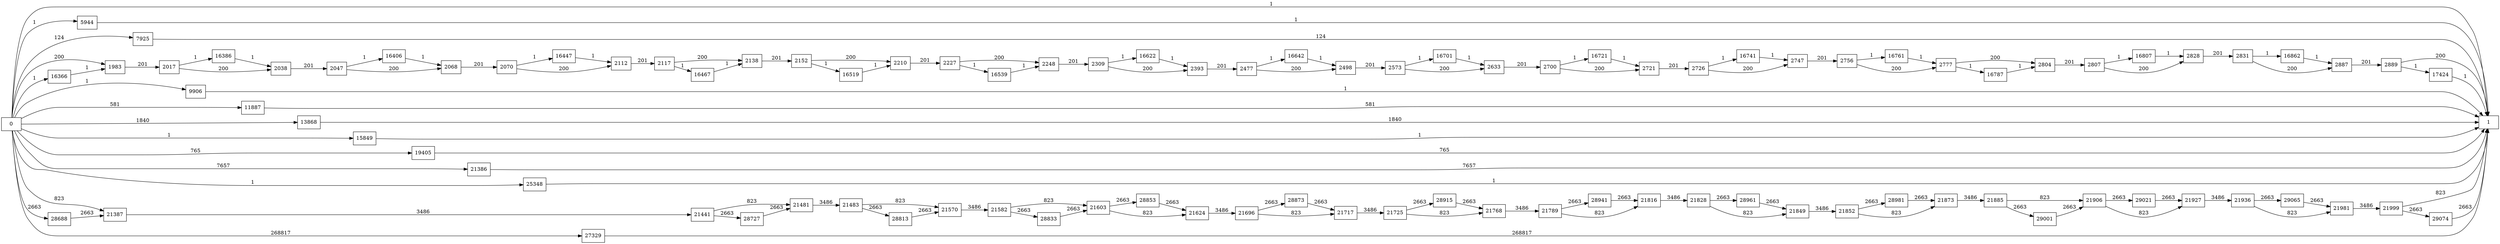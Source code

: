digraph {
	graph [rankdir=LR]
	node [shape=rectangle]
	1983 -> 2017 [label=201]
	2017 -> 2038 [label=200]
	2017 -> 16386 [label=1]
	2038 -> 2047 [label=201]
	2047 -> 2068 [label=200]
	2047 -> 16406 [label=1]
	2068 -> 2070 [label=201]
	2070 -> 2112 [label=200]
	2070 -> 16447 [label=1]
	2112 -> 2117 [label=201]
	2117 -> 2138 [label=200]
	2117 -> 16467 [label=1]
	2138 -> 2152 [label=201]
	2152 -> 2210 [label=200]
	2152 -> 16519 [label=1]
	2210 -> 2227 [label=201]
	2227 -> 2248 [label=200]
	2227 -> 16539 [label=1]
	2248 -> 2309 [label=201]
	2309 -> 2393 [label=200]
	2309 -> 16622 [label=1]
	2393 -> 2477 [label=201]
	2477 -> 2498 [label=200]
	2477 -> 16642 [label=1]
	2498 -> 2573 [label=201]
	2573 -> 2633 [label=200]
	2573 -> 16701 [label=1]
	2633 -> 2700 [label=201]
	2700 -> 2721 [label=200]
	2700 -> 16721 [label=1]
	2721 -> 2726 [label=201]
	2726 -> 2747 [label=200]
	2726 -> 16741 [label=1]
	2747 -> 2756 [label=201]
	2756 -> 2777 [label=200]
	2756 -> 16761 [label=1]
	2777 -> 2804 [label=200]
	2777 -> 16787 [label=1]
	2804 -> 2807 [label=201]
	2807 -> 2828 [label=200]
	2807 -> 16807 [label=1]
	2828 -> 2831 [label=201]
	2831 -> 2887 [label=200]
	2831 -> 16862 [label=1]
	2887 -> 2889 [label=201]
	2889 -> 1 [label=200]
	2889 -> 17424 [label=1]
	5944 -> 1 [label=1]
	7925 -> 1 [label=124]
	9906 -> 1 [label=1]
	11887 -> 1 [label=581]
	13868 -> 1 [label=1840]
	15849 -> 1 [label=1]
	16366 -> 1983 [label=1]
	16386 -> 2038 [label=1]
	16406 -> 2068 [label=1]
	16447 -> 2112 [label=1]
	16467 -> 2138 [label=1]
	16519 -> 2210 [label=1]
	16539 -> 2248 [label=1]
	16622 -> 2393 [label=1]
	16642 -> 2498 [label=1]
	16701 -> 2633 [label=1]
	16721 -> 2721 [label=1]
	16741 -> 2747 [label=1]
	16761 -> 2777 [label=1]
	16787 -> 2804 [label=1]
	16807 -> 2828 [label=1]
	16862 -> 2887 [label=1]
	17424 -> 1 [label=1]
	19405 -> 1 [label=765]
	21386 -> 1 [label=7657]
	21387 -> 21441 [label=3486]
	21441 -> 21481 [label=823]
	21441 -> 28727 [label=2663]
	21481 -> 21483 [label=3486]
	21483 -> 21570 [label=823]
	21483 -> 28813 [label=2663]
	21570 -> 21582 [label=3486]
	21582 -> 21603 [label=823]
	21582 -> 28833 [label=2663]
	21603 -> 21624 [label=823]
	21603 -> 28853 [label=2663]
	21624 -> 21696 [label=3486]
	21696 -> 21717 [label=823]
	21696 -> 28873 [label=2663]
	21717 -> 21725 [label=3486]
	21725 -> 21768 [label=823]
	21725 -> 28915 [label=2663]
	21768 -> 21789 [label=3486]
	21789 -> 21816 [label=823]
	21789 -> 28941 [label=2663]
	21816 -> 21828 [label=3486]
	21828 -> 21849 [label=823]
	21828 -> 28961 [label=2663]
	21849 -> 21852 [label=3486]
	21852 -> 21873 [label=823]
	21852 -> 28981 [label=2663]
	21873 -> 21885 [label=3486]
	21885 -> 21906 [label=823]
	21885 -> 29001 [label=2663]
	21906 -> 21927 [label=823]
	21906 -> 29021 [label=2663]
	21927 -> 21936 [label=3486]
	21936 -> 21981 [label=823]
	21936 -> 29065 [label=2663]
	21981 -> 21999 [label=3486]
	21999 -> 1 [label=823]
	21999 -> 29074 [label=2663]
	25348 -> 1 [label=1]
	27329 -> 1 [label=268817]
	28688 -> 21387 [label=2663]
	28727 -> 21481 [label=2663]
	28813 -> 21570 [label=2663]
	28833 -> 21603 [label=2663]
	28853 -> 21624 [label=2663]
	28873 -> 21717 [label=2663]
	28915 -> 21768 [label=2663]
	28941 -> 21816 [label=2663]
	28961 -> 21849 [label=2663]
	28981 -> 21873 [label=2663]
	29001 -> 21906 [label=2663]
	29021 -> 21927 [label=2663]
	29065 -> 21981 [label=2663]
	29074 -> 1 [label=2663]
	0 -> 1983 [label=200]
	0 -> 21387 [label=823]
	0 -> 1 [label=1]
	0 -> 5944 [label=1]
	0 -> 7925 [label=124]
	0 -> 9906 [label=1]
	0 -> 11887 [label=581]
	0 -> 13868 [label=1840]
	0 -> 15849 [label=1]
	0 -> 16366 [label=1]
	0 -> 19405 [label=765]
	0 -> 21386 [label=7657]
	0 -> 25348 [label=1]
	0 -> 27329 [label=268817]
	0 -> 28688 [label=2663]
}
